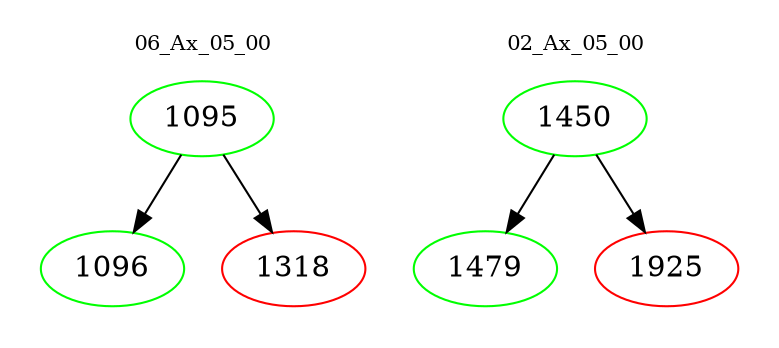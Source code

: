 digraph{
subgraph cluster_0 {
color = white
label = "06_Ax_05_00";
fontsize=10;
T0_1095 [label="1095", color="green"]
T0_1095 -> T0_1096 [color="black"]
T0_1096 [label="1096", color="green"]
T0_1095 -> T0_1318 [color="black"]
T0_1318 [label="1318", color="red"]
}
subgraph cluster_1 {
color = white
label = "02_Ax_05_00";
fontsize=10;
T1_1450 [label="1450", color="green"]
T1_1450 -> T1_1479 [color="black"]
T1_1479 [label="1479", color="green"]
T1_1450 -> T1_1925 [color="black"]
T1_1925 [label="1925", color="red"]
}
}
